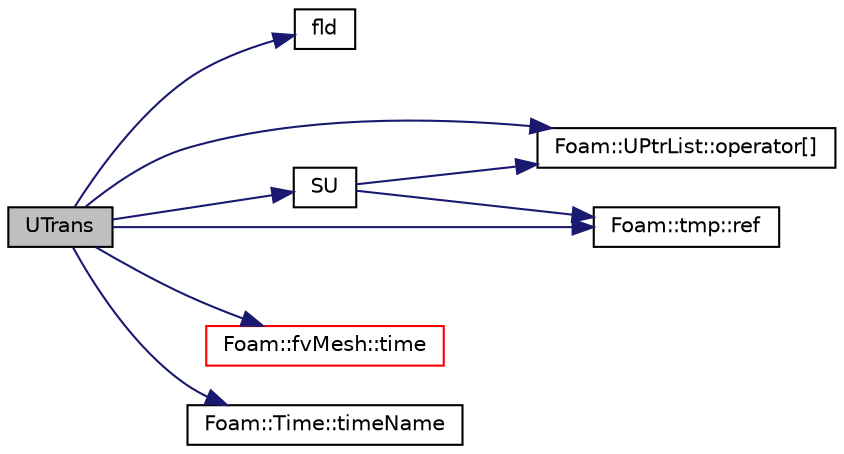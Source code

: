 digraph "UTrans"
{
  bgcolor="transparent";
  edge [fontname="Helvetica",fontsize="10",labelfontname="Helvetica",labelfontsize="10"];
  node [fontname="Helvetica",fontsize="10",shape=record];
  rankdir="LR";
  Node303 [label="UTrans",height=0.2,width=0.4,color="black", fillcolor="grey75", style="filled", fontcolor="black"];
  Node303 -> Node304 [color="midnightblue",fontsize="10",style="solid",fontname="Helvetica"];
  Node304 [label="fld",height=0.2,width=0.4,color="black",URL="$a19337.html#a378472d1f8b33eeefbda63a947476c8c"];
  Node303 -> Node305 [color="midnightblue",fontsize="10",style="solid",fontname="Helvetica"];
  Node305 [label="Foam::UPtrList::operator[]",height=0.2,width=0.4,color="black",URL="$a27101.html#a92eab3a97cd59afdf63a26b0a90642a9",tooltip="Return element const reference. "];
  Node303 -> Node306 [color="midnightblue",fontsize="10",style="solid",fontname="Helvetica"];
  Node306 [label="Foam::tmp::ref",height=0.2,width=0.4,color="black",URL="$a27077.html#aeaf81e641282874cef07f5b808efc83b",tooltip="Return non-const reference or generate a fatal error. "];
  Node303 -> Node307 [color="midnightblue",fontsize="10",style="solid",fontname="Helvetica"];
  Node307 [label="SU",height=0.2,width=0.4,color="black",URL="$a24741.html#a0938f3c7a92ed6fef968150315869585",tooltip="Return tmp momentum source term. "];
  Node307 -> Node306 [color="midnightblue",fontsize="10",style="solid",fontname="Helvetica"];
  Node307 -> Node305 [color="midnightblue",fontsize="10",style="solid",fontname="Helvetica"];
  Node303 -> Node308 [color="midnightblue",fontsize="10",style="solid",fontname="Helvetica"];
  Node308 [label="Foam::fvMesh::time",height=0.2,width=0.4,color="red",URL="$a23593.html#a0d94096809fe3376b29a2a29ca11bb18",tooltip="Return the top-level database. "];
  Node303 -> Node310 [color="midnightblue",fontsize="10",style="solid",fontname="Helvetica"];
  Node310 [label="Foam::Time::timeName",height=0.2,width=0.4,color="black",URL="$a27457.html#a5ae6a110de1b22323e19a46943c7f0c1",tooltip="Return time name of given scalar time. "];
}
